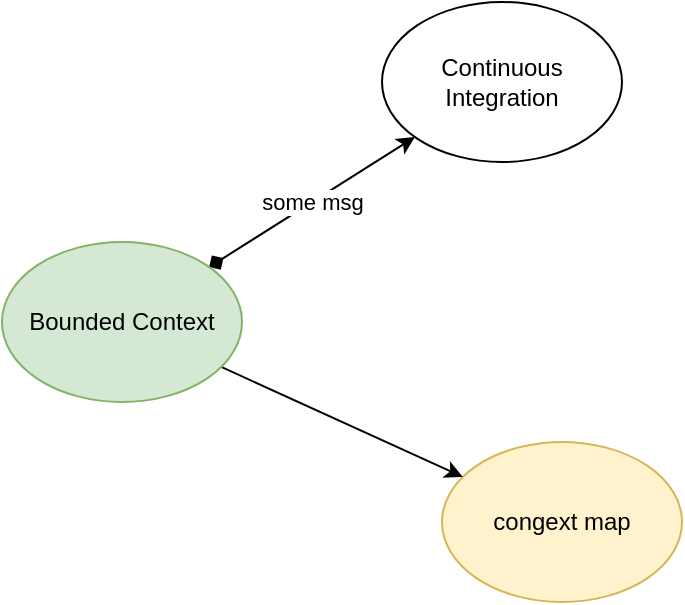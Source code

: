 <mxfile version="17.4.6" type="github">
  <diagram id="rd-Vb_rji18YKoPcnFjZ" name="Page-1">
    <mxGraphModel dx="1378" dy="671" grid="1" gridSize="10" guides="1" tooltips="1" connect="1" arrows="1" fold="1" page="1" pageScale="1" pageWidth="827" pageHeight="1169" math="0" shadow="0">
      <root>
        <mxCell id="0" />
        <mxCell id="1" parent="0" />
        <mxCell id="2vx3cjYNqB0owFC6TWNH-1" value="congext map" style="ellipse;whiteSpace=wrap;html=1;fillColor=#fff2cc;strokeColor=#d6b656;" vertex="1" parent="1">
          <mxGeometry x="340" y="270" width="120" height="80" as="geometry" />
        </mxCell>
        <mxCell id="2vx3cjYNqB0owFC6TWNH-3" style="rounded=0;orthogonalLoop=1;jettySize=auto;html=1;" edge="1" parent="1" source="2vx3cjYNqB0owFC6TWNH-2" target="2vx3cjYNqB0owFC6TWNH-1">
          <mxGeometry relative="1" as="geometry" />
        </mxCell>
        <mxCell id="2vx3cjYNqB0owFC6TWNH-4" value="some msg" style="edgeStyle=none;rounded=0;orthogonalLoop=1;jettySize=auto;html=1;startArrow=diamond;startFill=1;" edge="1" parent="1" source="2vx3cjYNqB0owFC6TWNH-2" target="2vx3cjYNqB0owFC6TWNH-5">
          <mxGeometry relative="1" as="geometry">
            <mxPoint x="330" y="100" as="targetPoint" />
          </mxGeometry>
        </mxCell>
        <mxCell id="2vx3cjYNqB0owFC6TWNH-2" value="Bounded Context" style="ellipse;whiteSpace=wrap;html=1;fillColor=#d5e8d4;strokeColor=#82b366;" vertex="1" parent="1">
          <mxGeometry x="120" y="170" width="120" height="80" as="geometry" />
        </mxCell>
        <mxCell id="2vx3cjYNqB0owFC6TWNH-5" value="Continuous Integration" style="ellipse;whiteSpace=wrap;html=1;" vertex="1" parent="1">
          <mxGeometry x="310" y="50" width="120" height="80" as="geometry" />
        </mxCell>
      </root>
    </mxGraphModel>
  </diagram>
</mxfile>

